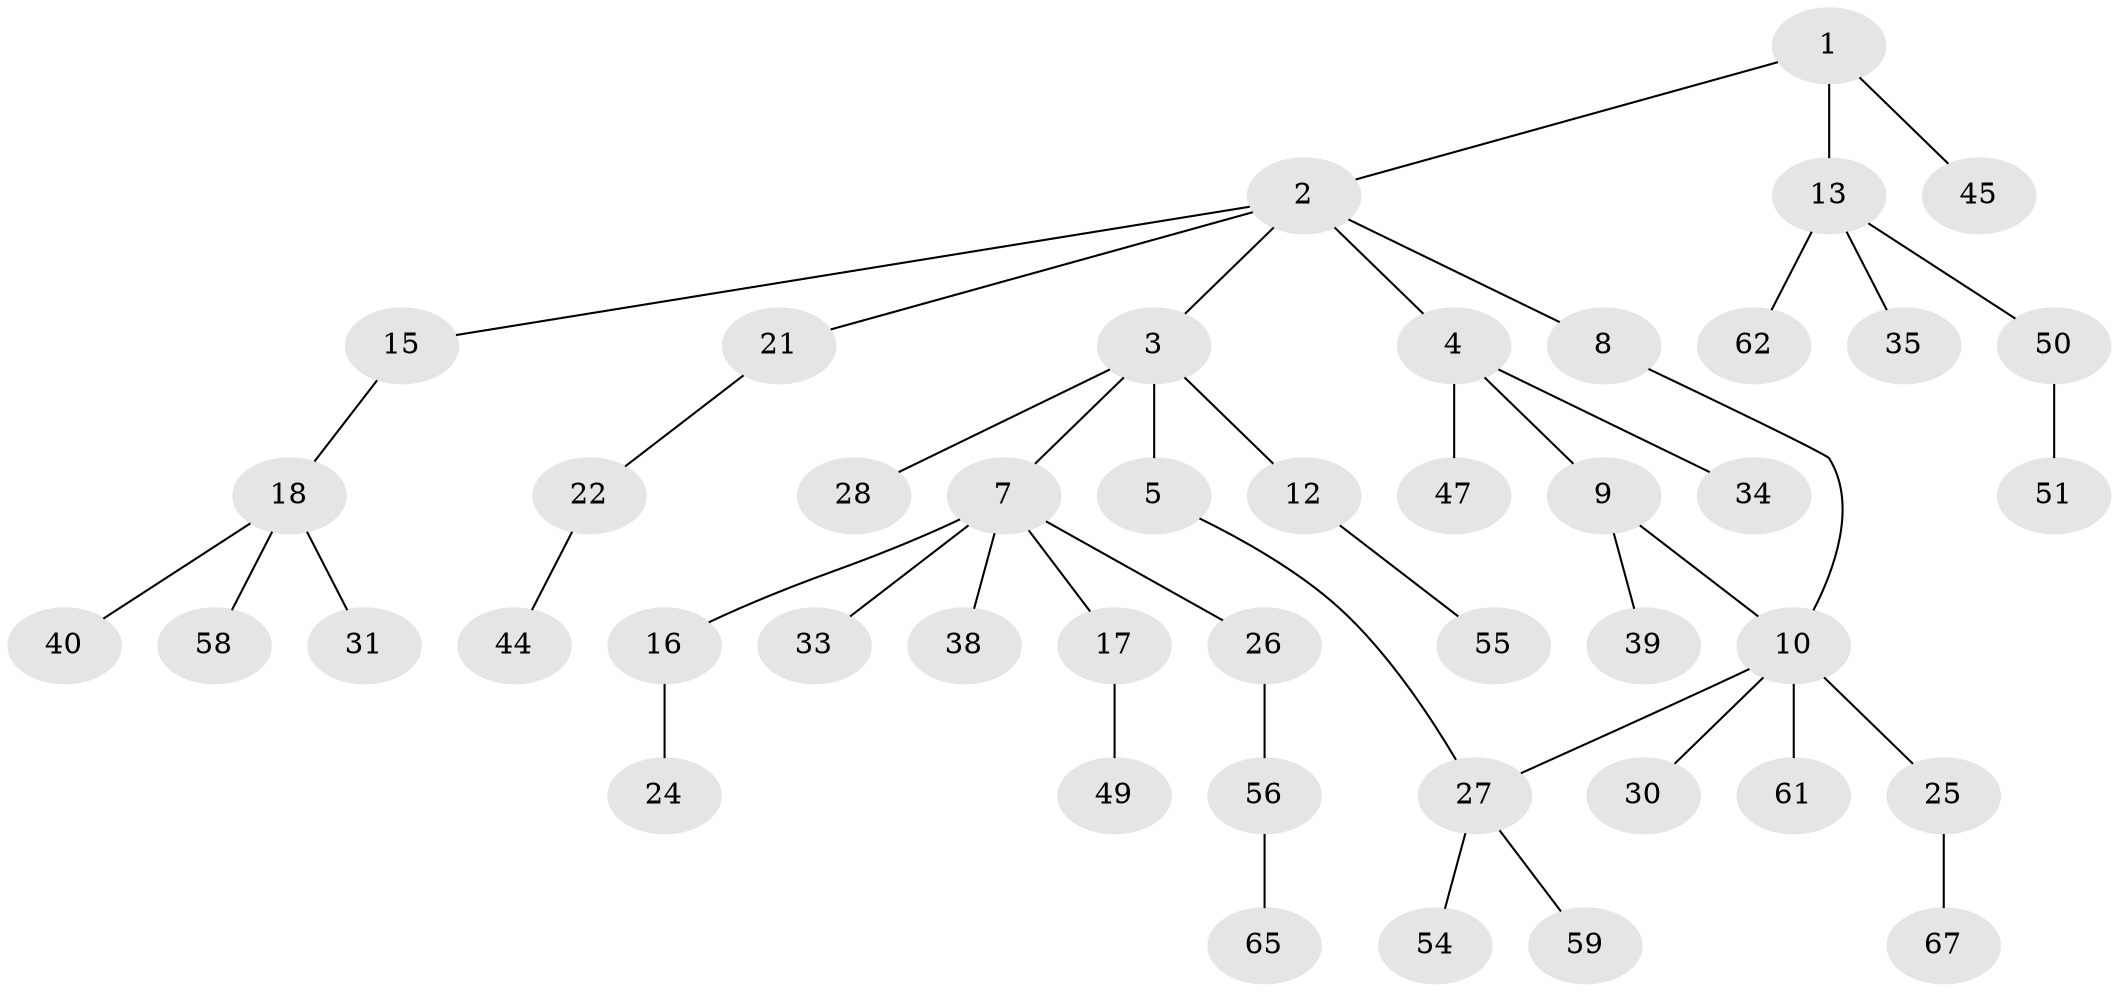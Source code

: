 // original degree distribution, {4: 0.05970149253731343, 6: 0.029850746268656716, 3: 0.1044776119402985, 2: 0.2835820895522388, 7: 0.014925373134328358, 5: 0.029850746268656716, 1: 0.47761194029850745}
// Generated by graph-tools (version 1.1) at 2025/10/02/27/25 16:10:52]
// undirected, 45 vertices, 46 edges
graph export_dot {
graph [start="1"]
  node [color=gray90,style=filled];
  1 [super="+19"];
  2 [super="+6"];
  3 [super="+48"];
  4 [super="+32"];
  5 [super="+11"];
  7 [super="+43"];
  8 [super="+37"];
  9 [super="+14"];
  10 [super="+23"];
  12 [super="+46"];
  13 [super="+20"];
  15;
  16 [super="+53"];
  17;
  18 [super="+36"];
  21;
  22 [super="+42"];
  24 [super="+66"];
  25;
  26;
  27 [super="+29"];
  28;
  30;
  31 [super="+63"];
  33;
  34;
  35;
  38 [super="+57"];
  39 [super="+60"];
  40 [super="+41"];
  44;
  45;
  47;
  49;
  50 [super="+52"];
  51;
  54;
  55;
  56 [super="+64"];
  58;
  59;
  61;
  62;
  65;
  67;
  1 -- 2;
  1 -- 13;
  1 -- 45;
  2 -- 3;
  2 -- 4;
  2 -- 15;
  2 -- 21;
  2 -- 8;
  3 -- 5;
  3 -- 7;
  3 -- 12;
  3 -- 28;
  4 -- 9;
  4 -- 34;
  4 -- 47;
  5 -- 27;
  7 -- 16;
  7 -- 17;
  7 -- 26;
  7 -- 33;
  7 -- 38;
  8 -- 10;
  9 -- 10;
  9 -- 39;
  10 -- 61;
  10 -- 27;
  10 -- 25;
  10 -- 30;
  12 -- 55;
  13 -- 50;
  13 -- 62;
  13 -- 35;
  15 -- 18;
  16 -- 24;
  17 -- 49;
  18 -- 31;
  18 -- 58;
  18 -- 40;
  21 -- 22;
  22 -- 44;
  25 -- 67;
  26 -- 56;
  27 -- 54;
  27 -- 59;
  50 -- 51;
  56 -- 65;
}
